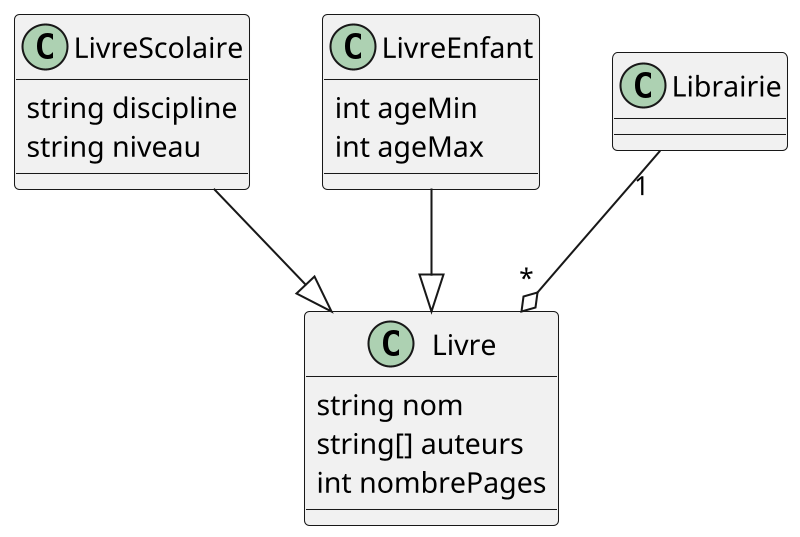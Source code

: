 @startuml librairie
scale 800*800


class Livre {
  string nom
  string[] auteurs
  int nombrePages
}

class LivreScolaire {
  string discipline
  string niveau
}

class LivreEnfant {
  int ageMin
  int ageMax
}

Librairie "1" --o "*" Livre
LivreScolaire --|> Livre
LivreEnfant --|> Livre
@enduml